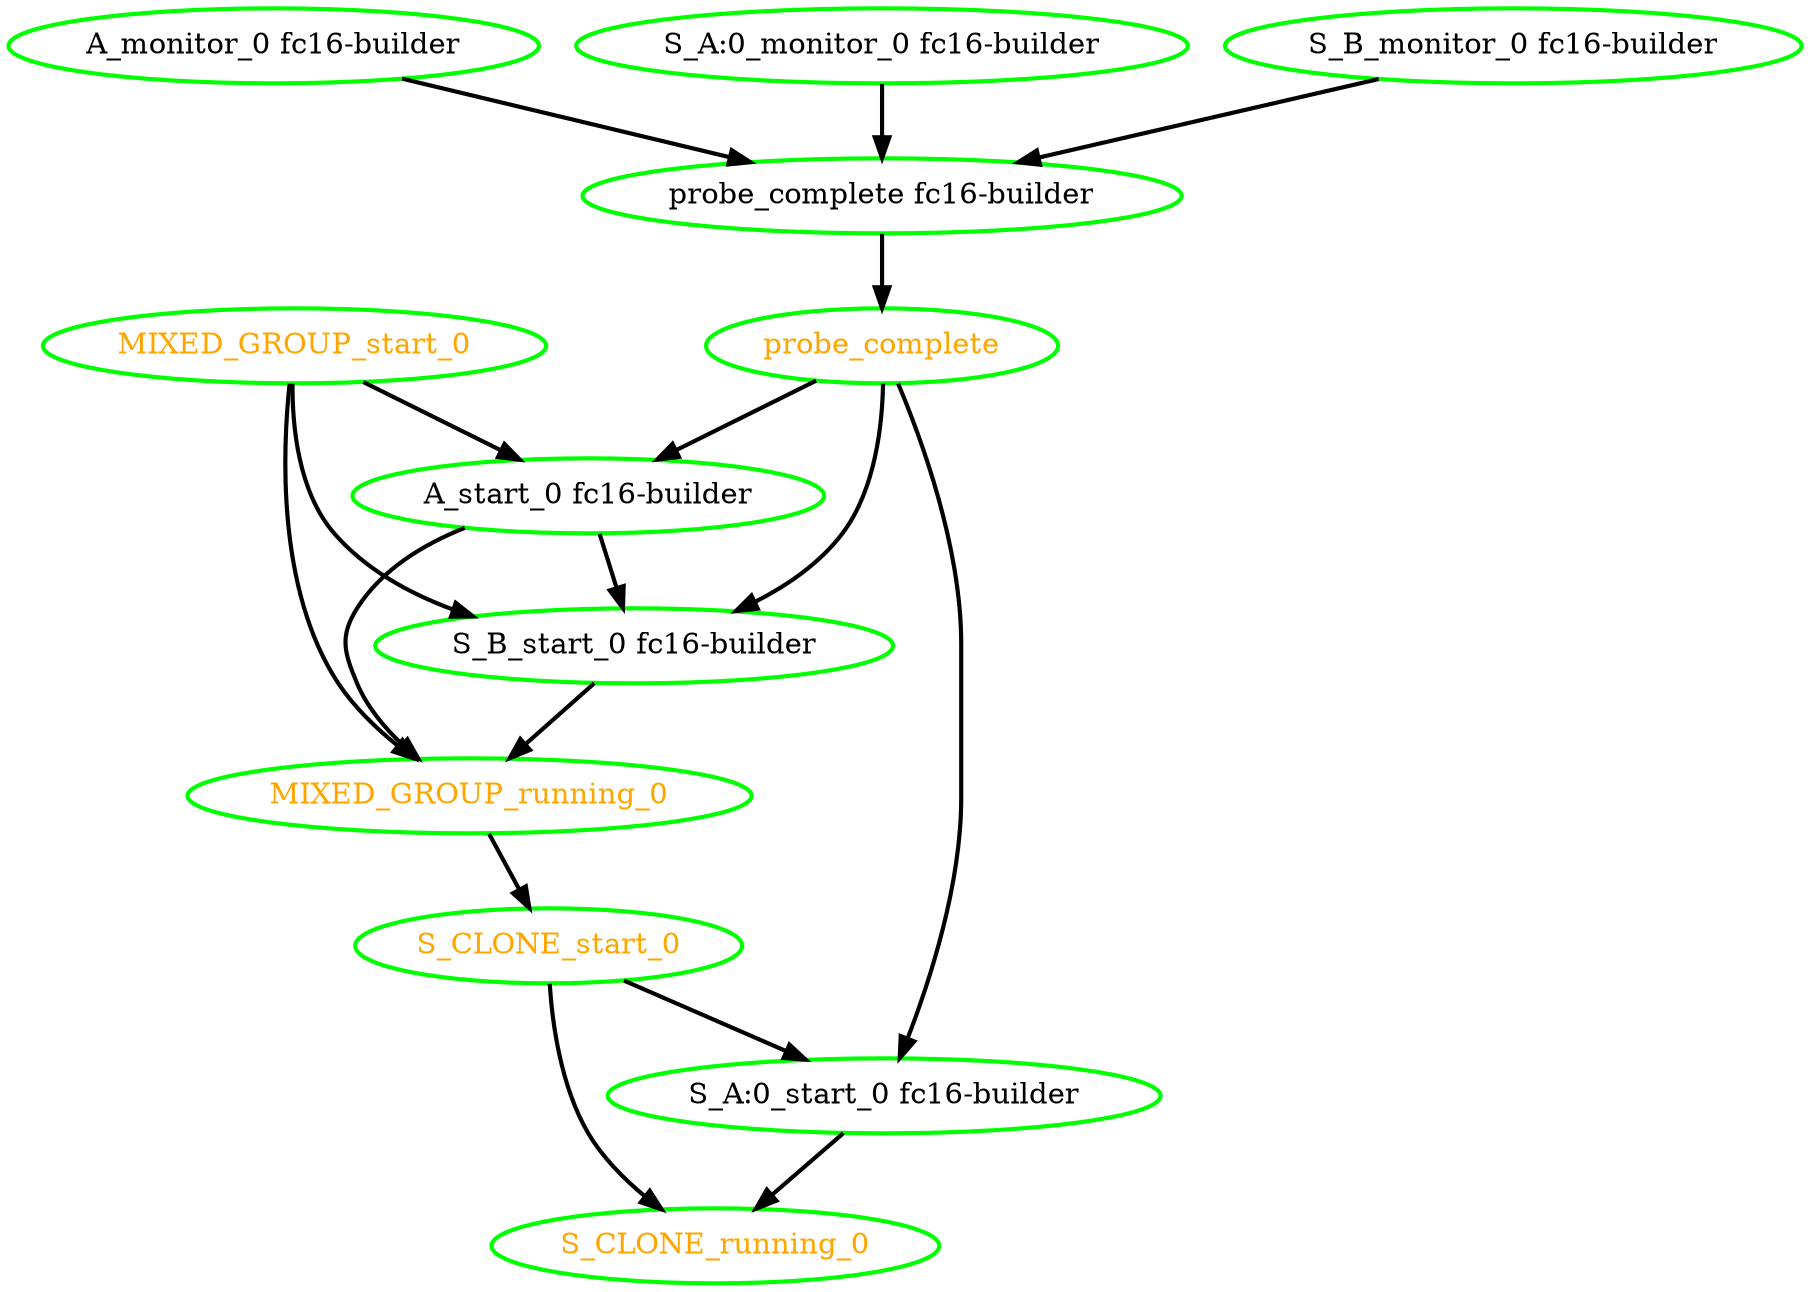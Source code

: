  digraph "g" {
"A_monitor_0 fc16-builder" -> "probe_complete fc16-builder" [ style = bold]
"A_monitor_0 fc16-builder" [ style=bold color="green" fontcolor="black"]
"A_start_0 fc16-builder" -> "MIXED_GROUP_running_0" [ style = bold]
"A_start_0 fc16-builder" -> "S_B_start_0 fc16-builder" [ style = bold]
"A_start_0 fc16-builder" [ style=bold color="green" fontcolor="black"]
"MIXED_GROUP_running_0" -> "S_CLONE_start_0" [ style = bold]
"MIXED_GROUP_running_0" [ style=bold color="green" fontcolor="orange"]
"MIXED_GROUP_start_0" -> "A_start_0 fc16-builder" [ style = bold]
"MIXED_GROUP_start_0" -> "MIXED_GROUP_running_0" [ style = bold]
"MIXED_GROUP_start_0" -> "S_B_start_0 fc16-builder" [ style = bold]
"MIXED_GROUP_start_0" [ style=bold color="green" fontcolor="orange"]
"S_A:0_monitor_0 fc16-builder" -> "probe_complete fc16-builder" [ style = bold]
"S_A:0_monitor_0 fc16-builder" [ style=bold color="green" fontcolor="black"]
"S_A:0_start_0 fc16-builder" -> "S_CLONE_running_0" [ style = bold]
"S_A:0_start_0 fc16-builder" [ style=bold color="green" fontcolor="black"]
"S_B_monitor_0 fc16-builder" -> "probe_complete fc16-builder" [ style = bold]
"S_B_monitor_0 fc16-builder" [ style=bold color="green" fontcolor="black"]
"S_B_start_0 fc16-builder" -> "MIXED_GROUP_running_0" [ style = bold]
"S_B_start_0 fc16-builder" [ style=bold color="green" fontcolor="black"]
"S_CLONE_running_0" [ style=bold color="green" fontcolor="orange"]
"S_CLONE_start_0" -> "S_A:0_start_0 fc16-builder" [ style = bold]
"S_CLONE_start_0" -> "S_CLONE_running_0" [ style = bold]
"S_CLONE_start_0" [ style=bold color="green" fontcolor="orange"]
"probe_complete fc16-builder" -> "probe_complete" [ style = bold]
"probe_complete fc16-builder" [ style=bold color="green" fontcolor="black"]
"probe_complete" -> "A_start_0 fc16-builder" [ style = bold]
"probe_complete" -> "S_A:0_start_0 fc16-builder" [ style = bold]
"probe_complete" -> "S_B_start_0 fc16-builder" [ style = bold]
"probe_complete" [ style=bold color="green" fontcolor="orange"]
}
